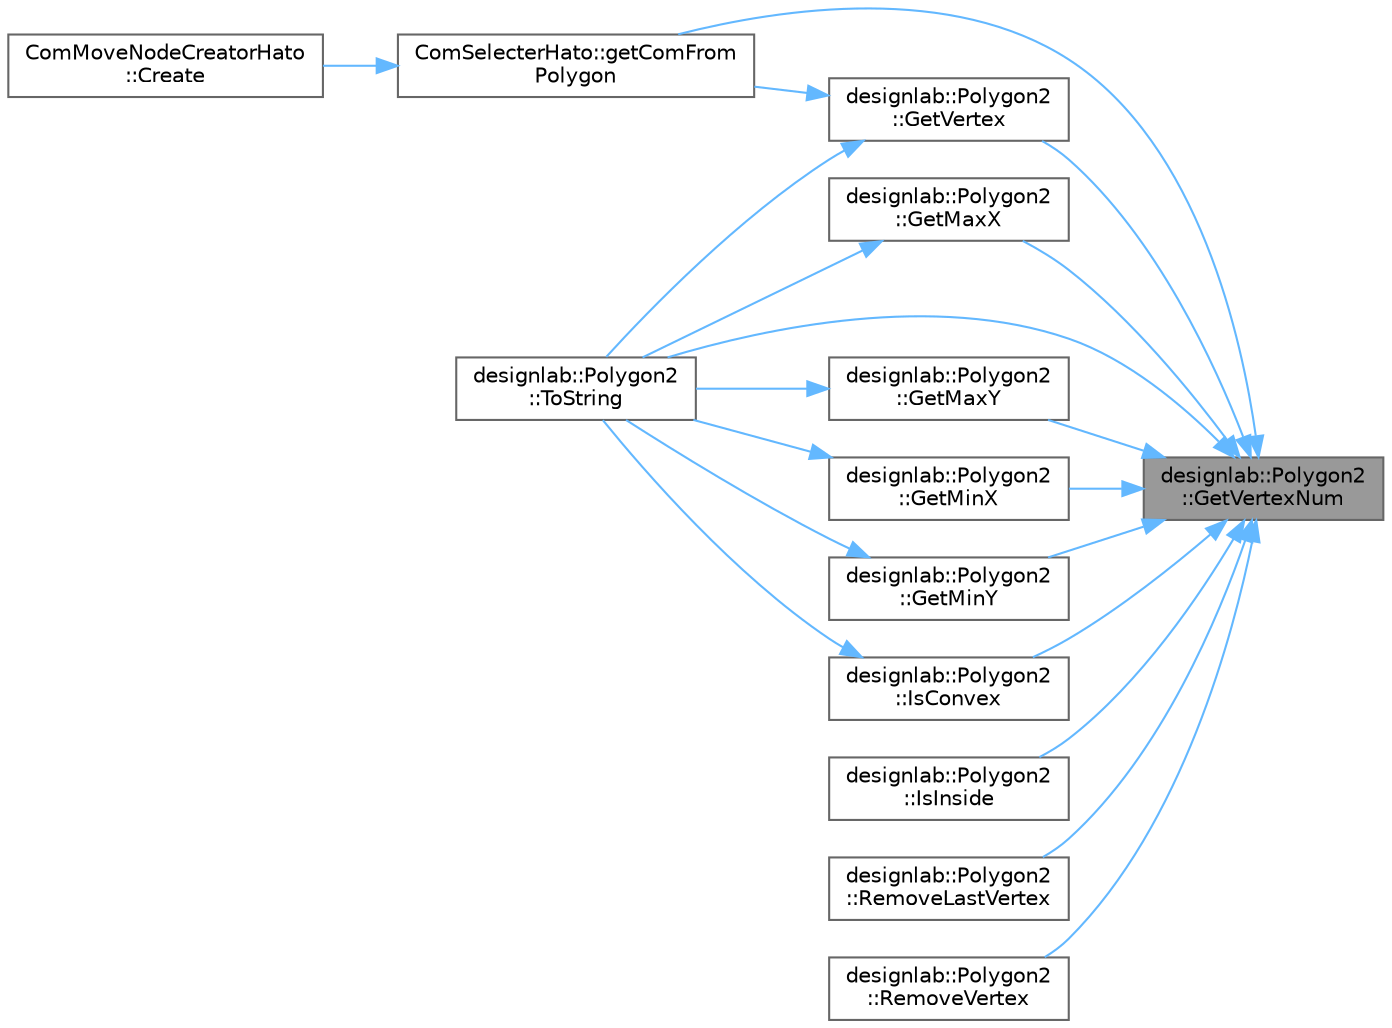 digraph "designlab::Polygon2::GetVertexNum"
{
 // LATEX_PDF_SIZE
  bgcolor="transparent";
  edge [fontname=Helvetica,fontsize=10,labelfontname=Helvetica,labelfontsize=10];
  node [fontname=Helvetica,fontsize=10,shape=box,height=0.2,width=0.4];
  rankdir="RL";
  Node1 [id="Node000001",label="designlab::Polygon2\l::GetVertexNum",height=0.2,width=0.4,color="gray40", fillcolor="grey60", style="filled", fontcolor="black",tooltip="多角形の頂点数を返す関数"];
  Node1 -> Node2 [id="edge1_Node000001_Node000002",dir="back",color="steelblue1",style="solid",tooltip=" "];
  Node2 [id="Node000002",label="ComSelecterHato::getComFrom\lPolygon",height=0.2,width=0.4,color="grey40", fillcolor="white", style="filled",URL="$class_com_selecter_hato.html#aeca84ba1278b85b88bf741e40cab0bba",tooltip="重心を求める"];
  Node2 -> Node3 [id="edge2_Node000002_Node000003",dir="back",color="steelblue1",style="solid",tooltip=" "];
  Node3 [id="Node000003",label="ComMoveNodeCreatorHato\l::Create",height=0.2,width=0.4,color="grey40", fillcolor="white", style="filled",URL="$class_com_move_node_creator_hato.html#afbbbd68e3defbeef200f8c4c10013297",tooltip="現在のノードから次のノード群を生成する"];
  Node1 -> Node4 [id="edge3_Node000001_Node000004",dir="back",color="steelblue1",style="solid",tooltip=" "];
  Node4 [id="Node000004",label="designlab::Polygon2\l::GetMaxX",height=0.2,width=0.4,color="grey40", fillcolor="white", style="filled",URL="$structdesignlab_1_1_polygon2.html#a3384316344f3e53145b8dbadc9927192",tooltip="頂点の中で最大のx座標を返す関数"];
  Node4 -> Node5 [id="edge4_Node000004_Node000005",dir="back",color="steelblue1",style="solid",tooltip=" "];
  Node5 [id="Node000005",label="designlab::Polygon2\l::ToString",height=0.2,width=0.4,color="grey40", fillcolor="white", style="filled",URL="$structdesignlab_1_1_polygon2.html#a310bb9599a9ef2b23581bafa7ede4327",tooltip="多角形のデータを文字列で出力する"];
  Node1 -> Node6 [id="edge5_Node000001_Node000006",dir="back",color="steelblue1",style="solid",tooltip=" "];
  Node6 [id="Node000006",label="designlab::Polygon2\l::GetMaxY",height=0.2,width=0.4,color="grey40", fillcolor="white", style="filled",URL="$structdesignlab_1_1_polygon2.html#a6ab4e8668f71e39bcfe86f67d9436c9b",tooltip="頂点の中で最大のy座標を返す関数"];
  Node6 -> Node5 [id="edge6_Node000006_Node000005",dir="back",color="steelblue1",style="solid",tooltip=" "];
  Node1 -> Node7 [id="edge7_Node000001_Node000007",dir="back",color="steelblue1",style="solid",tooltip=" "];
  Node7 [id="Node000007",label="designlab::Polygon2\l::GetMinX",height=0.2,width=0.4,color="grey40", fillcolor="white", style="filled",URL="$structdesignlab_1_1_polygon2.html#a133cdc422e35b66c218fd64c49f569a8",tooltip="頂点の中で最小のx座標を返す関数"];
  Node7 -> Node5 [id="edge8_Node000007_Node000005",dir="back",color="steelblue1",style="solid",tooltip=" "];
  Node1 -> Node8 [id="edge9_Node000001_Node000008",dir="back",color="steelblue1",style="solid",tooltip=" "];
  Node8 [id="Node000008",label="designlab::Polygon2\l::GetMinY",height=0.2,width=0.4,color="grey40", fillcolor="white", style="filled",URL="$structdesignlab_1_1_polygon2.html#ae4716d6ca89774839f9680d2388afa75",tooltip="頂点の中で最小のy座標を返す関数"];
  Node8 -> Node5 [id="edge10_Node000008_Node000005",dir="back",color="steelblue1",style="solid",tooltip=" "];
  Node1 -> Node9 [id="edge11_Node000001_Node000009",dir="back",color="steelblue1",style="solid",tooltip=" "];
  Node9 [id="Node000009",label="designlab::Polygon2\l::GetVertex",height=0.2,width=0.4,color="grey40", fillcolor="white", style="filled",URL="$structdesignlab_1_1_polygon2.html#af0095d312db6989b0c9a619f84c0e5d4",tooltip="頂点の座標を返す関数"];
  Node9 -> Node2 [id="edge12_Node000009_Node000002",dir="back",color="steelblue1",style="solid",tooltip=" "];
  Node9 -> Node5 [id="edge13_Node000009_Node000005",dir="back",color="steelblue1",style="solid",tooltip=" "];
  Node1 -> Node10 [id="edge14_Node000001_Node000010",dir="back",color="steelblue1",style="solid",tooltip=" "];
  Node10 [id="Node000010",label="designlab::Polygon2\l::IsConvex",height=0.2,width=0.4,color="grey40", fillcolor="white", style="filled",URL="$structdesignlab_1_1_polygon2.html#ac59c9ef538b543cd14b6b8ff84c472b3",tooltip="多角形が凸かどうか調べる関数"];
  Node10 -> Node5 [id="edge15_Node000010_Node000005",dir="back",color="steelblue1",style="solid",tooltip=" "];
  Node1 -> Node11 [id="edge16_Node000001_Node000011",dir="back",color="steelblue1",style="solid",tooltip=" "];
  Node11 [id="Node000011",label="designlab::Polygon2\l::IsInside",height=0.2,width=0.4,color="grey40", fillcolor="white", style="filled",URL="$structdesignlab_1_1_polygon2.html#a3965642438156b1b86dfea1d76beaa53",tooltip="点が多角形の内部にあるかどうか調べる関数．多角形が凸でない場合は正しく判定できない．"];
  Node1 -> Node12 [id="edge17_Node000001_Node000012",dir="back",color="steelblue1",style="solid",tooltip=" "];
  Node12 [id="Node000012",label="designlab::Polygon2\l::RemoveLastVertex",height=0.2,width=0.4,color="grey40", fillcolor="white", style="filled",URL="$structdesignlab_1_1_polygon2.html#a4ace2e03364df9434dc66b467dd37fec",tooltip="1番最後の頂点を削除する関数"];
  Node1 -> Node13 [id="edge18_Node000001_Node000013",dir="back",color="steelblue1",style="solid",tooltip=" "];
  Node13 [id="Node000013",label="designlab::Polygon2\l::RemoveVertex",height=0.2,width=0.4,color="grey40", fillcolor="white", style="filled",URL="$structdesignlab_1_1_polygon2.html#ac50bf6deac39a505f84f064e3f538611",tooltip="頂点を削除する関数．遅いので多用するべきではない"];
  Node1 -> Node5 [id="edge19_Node000001_Node000005",dir="back",color="steelblue1",style="solid",tooltip=" "];
}
